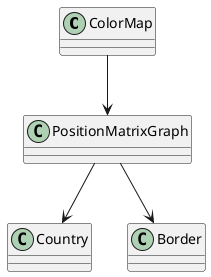 @startuml


class ColorMap
class PositionMatrixGraph
class Country
class Border

ColorMap-->PositionMatrixGraph
PositionMatrixGraph-->Country
PositionMatrixGraph-->Border
@enduml